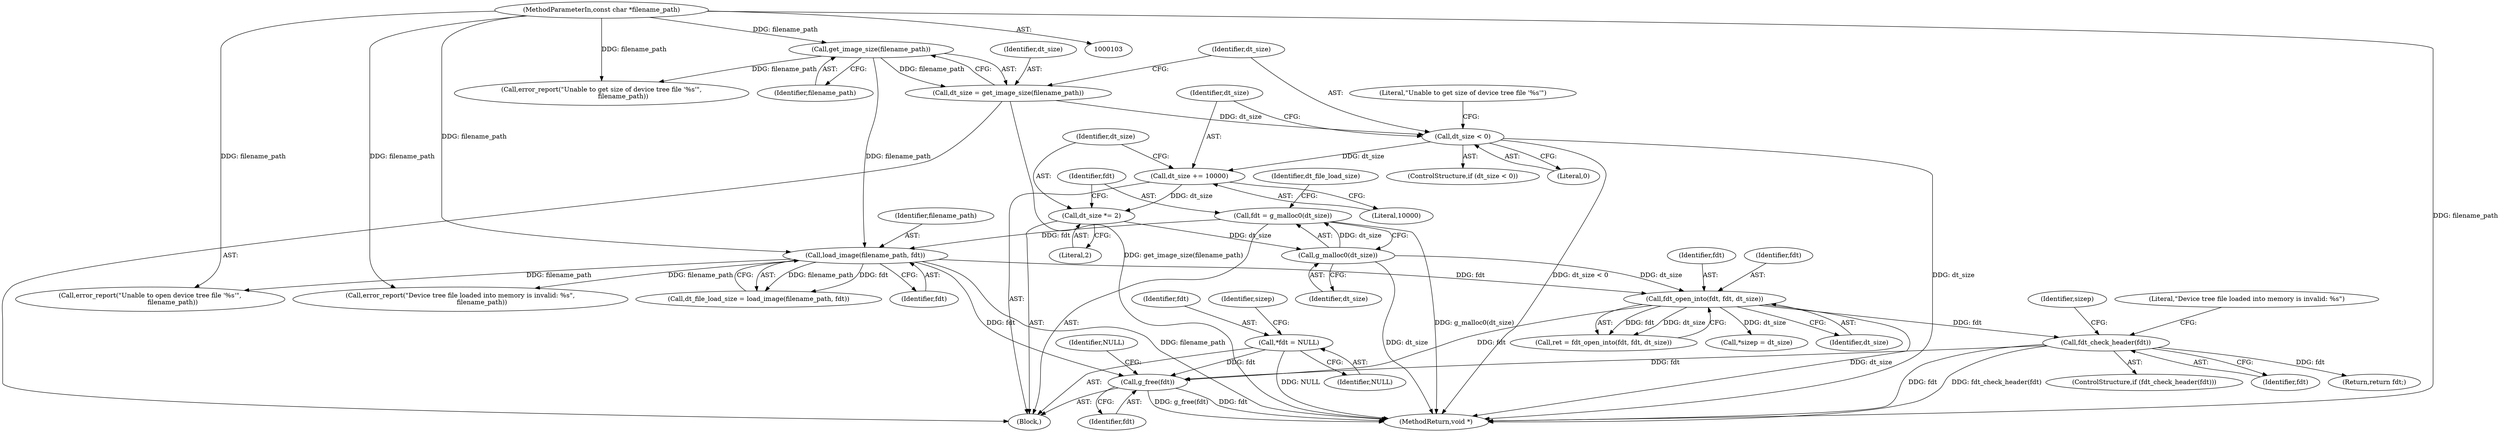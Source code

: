 digraph "1_qemu_da885fe1ee8b4589047484bd7fa05a4905b52b17@API" {
"1000182" [label="(Call,g_free(fdt))"];
"1000157" [label="(Call,fdt_open_into(fdt, fdt, dt_size))"];
"1000143" [label="(Call,load_image(filename_path, fdt))"];
"1000120" [label="(Call,get_image_size(filename_path))"];
"1000104" [label="(MethodParameterIn,const char *filename_path)"];
"1000137" [label="(Call,fdt = g_malloc0(dt_size))"];
"1000139" [label="(Call,g_malloc0(dt_size))"];
"1000134" [label="(Call,dt_size *= 2)"];
"1000131" [label="(Call,dt_size += 10000)"];
"1000123" [label="(Call,dt_size < 0)"];
"1000118" [label="(Call,dt_size = get_image_size(filename_path))"];
"1000168" [label="(Call,fdt_check_header(fdt))"];
"1000111" [label="(Call,*fdt = NULL)"];
"1000106" [label="(Block,)"];
"1000140" [label="(Identifier,dt_size)"];
"1000177" [label="(Identifier,sizep)"];
"1000112" [label="(Identifier,fdt)"];
"1000139" [label="(Call,g_malloc0(dt_size))"];
"1000122" [label="(ControlStructure,if (dt_size < 0))"];
"1000183" [label="(Identifier,fdt)"];
"1000169" [label="(Identifier,fdt)"];
"1000113" [label="(Identifier,NULL)"];
"1000116" [label="(Identifier,sizep)"];
"1000179" [label="(Return,return fdt;)"];
"1000144" [label="(Identifier,filename_path)"];
"1000111" [label="(Call,*fdt = NULL)"];
"1000118" [label="(Call,dt_size = get_image_size(filename_path))"];
"1000125" [label="(Literal,0)"];
"1000160" [label="(Identifier,dt_size)"];
"1000128" [label="(Literal,\"Unable to get size of device tree file '%s'\")"];
"1000158" [label="(Identifier,fdt)"];
"1000133" [label="(Literal,10000)"];
"1000186" [label="(MethodReturn,void *)"];
"1000151" [label="(Call,error_report(\"Unable to open device tree file '%s'\",\n                      filename_path))"];
"1000171" [label="(Call,error_report(\"Device tree file loaded into memory is invalid: %s\",\n                     filename_path))"];
"1000136" [label="(Literal,2)"];
"1000131" [label="(Call,dt_size += 10000)"];
"1000138" [label="(Identifier,fdt)"];
"1000137" [label="(Call,fdt = g_malloc0(dt_size))"];
"1000167" [label="(ControlStructure,if (fdt_check_header(fdt)))"];
"1000121" [label="(Identifier,filename_path)"];
"1000143" [label="(Call,load_image(filename_path, fdt))"];
"1000185" [label="(Identifier,NULL)"];
"1000142" [label="(Identifier,dt_file_load_size)"];
"1000155" [label="(Call,ret = fdt_open_into(fdt, fdt, dt_size))"];
"1000123" [label="(Call,dt_size < 0)"];
"1000104" [label="(MethodParameterIn,const char *filename_path)"];
"1000135" [label="(Identifier,dt_size)"];
"1000157" [label="(Call,fdt_open_into(fdt, fdt, dt_size))"];
"1000134" [label="(Call,dt_size *= 2)"];
"1000132" [label="(Identifier,dt_size)"];
"1000127" [label="(Call,error_report(\"Unable to get size of device tree file '%s'\",\n                     filename_path))"];
"1000175" [label="(Call,*sizep = dt_size)"];
"1000168" [label="(Call,fdt_check_header(fdt))"];
"1000159" [label="(Identifier,fdt)"];
"1000141" [label="(Call,dt_file_load_size = load_image(filename_path, fdt))"];
"1000182" [label="(Call,g_free(fdt))"];
"1000120" [label="(Call,get_image_size(filename_path))"];
"1000124" [label="(Identifier,dt_size)"];
"1000119" [label="(Identifier,dt_size)"];
"1000172" [label="(Literal,\"Device tree file loaded into memory is invalid: %s\")"];
"1000145" [label="(Identifier,fdt)"];
"1000182" -> "1000106"  [label="AST: "];
"1000182" -> "1000183"  [label="CFG: "];
"1000183" -> "1000182"  [label="AST: "];
"1000185" -> "1000182"  [label="CFG: "];
"1000182" -> "1000186"  [label="DDG: g_free(fdt)"];
"1000182" -> "1000186"  [label="DDG: fdt"];
"1000157" -> "1000182"  [label="DDG: fdt"];
"1000168" -> "1000182"  [label="DDG: fdt"];
"1000111" -> "1000182"  [label="DDG: fdt"];
"1000143" -> "1000182"  [label="DDG: fdt"];
"1000157" -> "1000155"  [label="AST: "];
"1000157" -> "1000160"  [label="CFG: "];
"1000158" -> "1000157"  [label="AST: "];
"1000159" -> "1000157"  [label="AST: "];
"1000160" -> "1000157"  [label="AST: "];
"1000155" -> "1000157"  [label="CFG: "];
"1000157" -> "1000186"  [label="DDG: dt_size"];
"1000157" -> "1000155"  [label="DDG: fdt"];
"1000157" -> "1000155"  [label="DDG: dt_size"];
"1000143" -> "1000157"  [label="DDG: fdt"];
"1000139" -> "1000157"  [label="DDG: dt_size"];
"1000157" -> "1000168"  [label="DDG: fdt"];
"1000157" -> "1000175"  [label="DDG: dt_size"];
"1000143" -> "1000141"  [label="AST: "];
"1000143" -> "1000145"  [label="CFG: "];
"1000144" -> "1000143"  [label="AST: "];
"1000145" -> "1000143"  [label="AST: "];
"1000141" -> "1000143"  [label="CFG: "];
"1000143" -> "1000186"  [label="DDG: filename_path"];
"1000143" -> "1000141"  [label="DDG: filename_path"];
"1000143" -> "1000141"  [label="DDG: fdt"];
"1000120" -> "1000143"  [label="DDG: filename_path"];
"1000104" -> "1000143"  [label="DDG: filename_path"];
"1000137" -> "1000143"  [label="DDG: fdt"];
"1000143" -> "1000151"  [label="DDG: filename_path"];
"1000143" -> "1000171"  [label="DDG: filename_path"];
"1000120" -> "1000118"  [label="AST: "];
"1000120" -> "1000121"  [label="CFG: "];
"1000121" -> "1000120"  [label="AST: "];
"1000118" -> "1000120"  [label="CFG: "];
"1000120" -> "1000118"  [label="DDG: filename_path"];
"1000104" -> "1000120"  [label="DDG: filename_path"];
"1000120" -> "1000127"  [label="DDG: filename_path"];
"1000104" -> "1000103"  [label="AST: "];
"1000104" -> "1000186"  [label="DDG: filename_path"];
"1000104" -> "1000127"  [label="DDG: filename_path"];
"1000104" -> "1000151"  [label="DDG: filename_path"];
"1000104" -> "1000171"  [label="DDG: filename_path"];
"1000137" -> "1000106"  [label="AST: "];
"1000137" -> "1000139"  [label="CFG: "];
"1000138" -> "1000137"  [label="AST: "];
"1000139" -> "1000137"  [label="AST: "];
"1000142" -> "1000137"  [label="CFG: "];
"1000137" -> "1000186"  [label="DDG: g_malloc0(dt_size)"];
"1000139" -> "1000137"  [label="DDG: dt_size"];
"1000139" -> "1000140"  [label="CFG: "];
"1000140" -> "1000139"  [label="AST: "];
"1000139" -> "1000186"  [label="DDG: dt_size"];
"1000134" -> "1000139"  [label="DDG: dt_size"];
"1000134" -> "1000106"  [label="AST: "];
"1000134" -> "1000136"  [label="CFG: "];
"1000135" -> "1000134"  [label="AST: "];
"1000136" -> "1000134"  [label="AST: "];
"1000138" -> "1000134"  [label="CFG: "];
"1000131" -> "1000134"  [label="DDG: dt_size"];
"1000131" -> "1000106"  [label="AST: "];
"1000131" -> "1000133"  [label="CFG: "];
"1000132" -> "1000131"  [label="AST: "];
"1000133" -> "1000131"  [label="AST: "];
"1000135" -> "1000131"  [label="CFG: "];
"1000123" -> "1000131"  [label="DDG: dt_size"];
"1000123" -> "1000122"  [label="AST: "];
"1000123" -> "1000125"  [label="CFG: "];
"1000124" -> "1000123"  [label="AST: "];
"1000125" -> "1000123"  [label="AST: "];
"1000128" -> "1000123"  [label="CFG: "];
"1000132" -> "1000123"  [label="CFG: "];
"1000123" -> "1000186"  [label="DDG: dt_size < 0"];
"1000123" -> "1000186"  [label="DDG: dt_size"];
"1000118" -> "1000123"  [label="DDG: dt_size"];
"1000118" -> "1000106"  [label="AST: "];
"1000119" -> "1000118"  [label="AST: "];
"1000124" -> "1000118"  [label="CFG: "];
"1000118" -> "1000186"  [label="DDG: get_image_size(filename_path)"];
"1000168" -> "1000167"  [label="AST: "];
"1000168" -> "1000169"  [label="CFG: "];
"1000169" -> "1000168"  [label="AST: "];
"1000172" -> "1000168"  [label="CFG: "];
"1000177" -> "1000168"  [label="CFG: "];
"1000168" -> "1000186"  [label="DDG: fdt"];
"1000168" -> "1000186"  [label="DDG: fdt_check_header(fdt)"];
"1000168" -> "1000179"  [label="DDG: fdt"];
"1000111" -> "1000106"  [label="AST: "];
"1000111" -> "1000113"  [label="CFG: "];
"1000112" -> "1000111"  [label="AST: "];
"1000113" -> "1000111"  [label="AST: "];
"1000116" -> "1000111"  [label="CFG: "];
"1000111" -> "1000186"  [label="DDG: NULL"];
}
